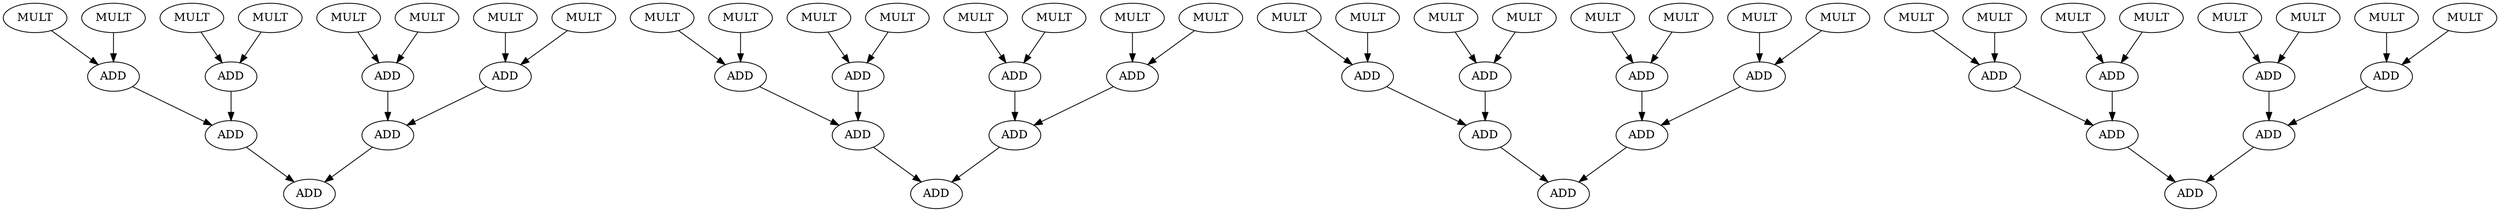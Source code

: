 strict digraph  {
0[label=ADD];
1[label=ADD];
2[label=ADD];
3[label=ADD];
4[label=ADD];
5[label=ADD];
6[label=ADD];
7[label=MULT];
8[label=MULT];
9[label=MULT];
10[label=MULT];
11[label=MULT];
12[label=MULT];
13[label=MULT];
14[label=MULT];
15[label=ADD];
16[label=ADD];
17[label=ADD];
18[label=ADD];
19[label=ADD];
20[label=ADD];
21[label=ADD];
22[label=MULT];
23[label=MULT];
24[label=MULT];
25[label=MULT];
26[label=MULT];
27[label=MULT];
28[label=MULT];
29[label=MULT];
30[label=ADD];
31[label=ADD];
32[label=ADD];
33[label=ADD];
34[label=ADD];
35[label=ADD];
36[label=ADD];
37[label=MULT];
38[label=MULT];
39[label=MULT];
40[label=MULT];
41[label=MULT];
42[label=MULT];
43[label=MULT];
44[label=MULT];
45[label=ADD];
46[label=ADD];
47[label=ADD];
48[label=ADD];
49[label=ADD];
50[label=ADD];
51[label=ADD];
52[label=MULT];
53[label=MULT];
54[label=MULT];
55[label=MULT];
56[label=MULT];
57[label=MULT];
58[label=MULT];
59[label=MULT];
1 -> 0;
2 -> 0;
3 -> 1;
4 -> 1;
5 -> 2;
6 -> 2;
7 -> 3;
8 -> 3;
9 -> 4;
10 -> 4;
11 -> 5;
12 -> 5;
13 -> 6;
14 -> 6;
16 -> 15;
17 -> 15;
18 -> 16;
19 -> 16;
20 -> 17;
21 -> 17;
22 -> 18;
23 -> 18;
24 -> 19;
25 -> 19;
26 -> 20;
27 -> 20;
28 -> 21;
29 -> 21;
31 -> 30;
32 -> 30;
33 -> 31;
34 -> 31;
35 -> 32;
36 -> 32;
37 -> 33;
38 -> 33;
39 -> 34;
40 -> 34;
41 -> 35;
42 -> 35;
43 -> 36;
44 -> 36;
46 -> 45;
47 -> 45;
48 -> 46;
49 -> 46;
50 -> 47;
51 -> 47;
52 -> 48;
53 -> 48;
54 -> 49;
55 -> 49;
56 -> 50;
57 -> 50;
58 -> 51;
59 -> 51;
}

